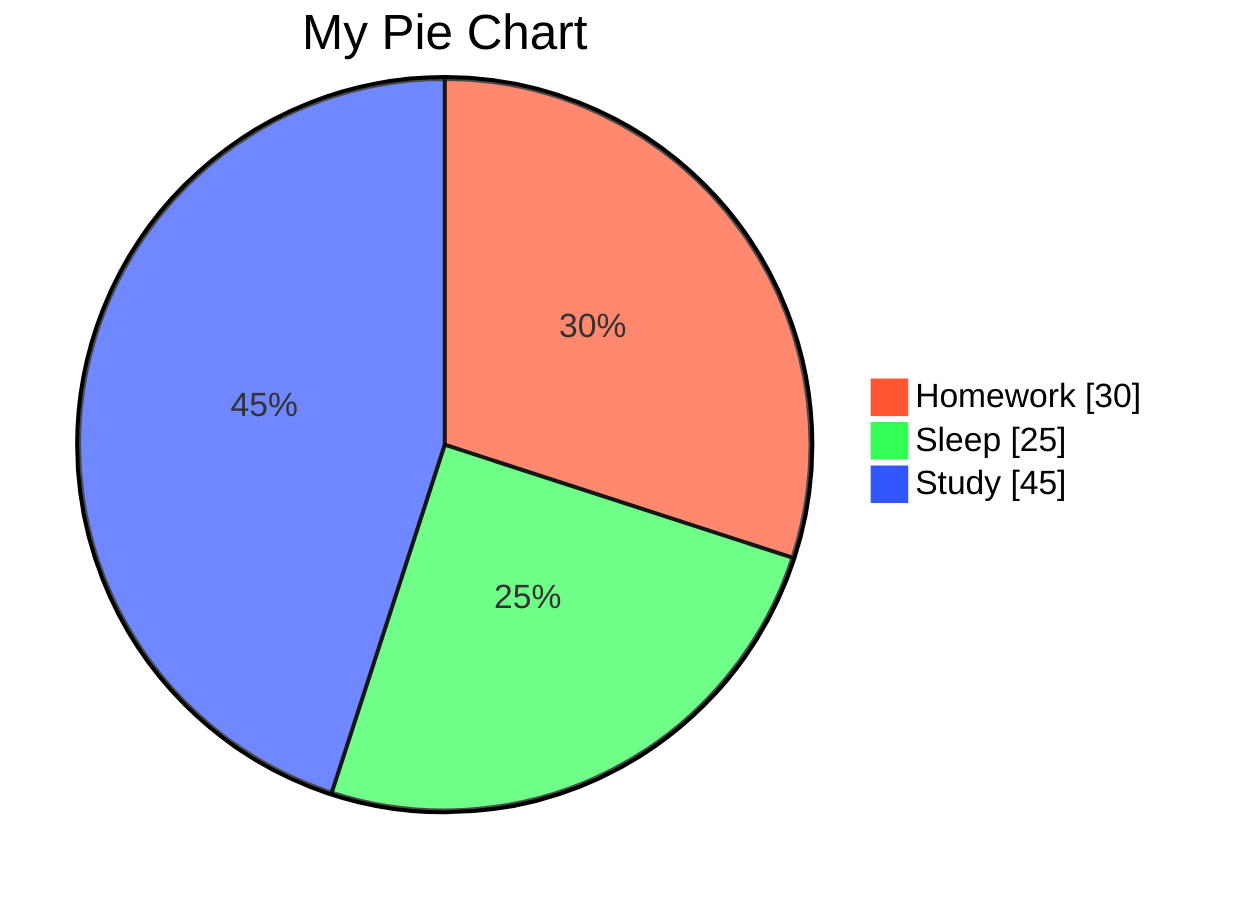 pie showData
    title My Pie Chart
    "Homework" : 30
    "Sleep" : 25
    "Study" : 45
    
    %%{init: {
      'pie': {
        'textPosition': 0.5,
        'useWidth': 18
      },
      'themeVariables': {
        'pie1': '#FF5733',
        'pie2': '#33FF57',
        'pie3': '#3357FF'
      }
    }}%%